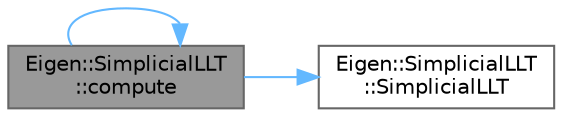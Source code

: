 digraph "Eigen::SimplicialLLT::compute"
{
 // LATEX_PDF_SIZE
  bgcolor="transparent";
  edge [fontname=Helvetica,fontsize=10,labelfontname=Helvetica,labelfontsize=10];
  node [fontname=Helvetica,fontsize=10,shape=box,height=0.2,width=0.4];
  rankdir="LR";
  Node1 [id="Node000001",label="Eigen::SimplicialLLT\l::compute",height=0.2,width=0.4,color="gray40", fillcolor="grey60", style="filled", fontcolor="black",tooltip=" "];
  Node1 -> Node1 [id="edge3_Node000001_Node000001",color="steelblue1",style="solid",tooltip=" "];
  Node1 -> Node2 [id="edge4_Node000001_Node000002",color="steelblue1",style="solid",tooltip=" "];
  Node2 [id="Node000002",label="Eigen::SimplicialLLT\l::SimplicialLLT",height=0.2,width=0.4,color="grey40", fillcolor="white", style="filled",URL="$class_eigen_1_1_simplicial_l_l_t.html#ad25633e34d7c21b77fe05c873ffbe416",tooltip=" "];
}

